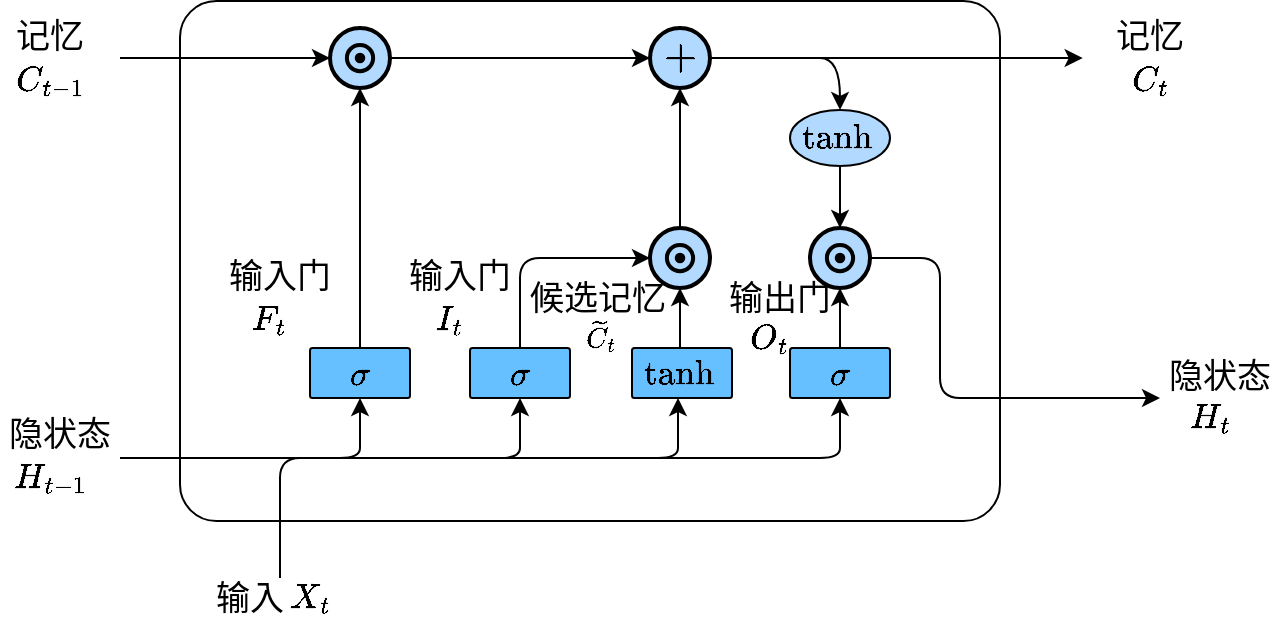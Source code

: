 <mxGraphModel dx="903" dy="663" grid="0" gridSize="10" guides="1" tooltips="1" connect="1" arrows="1" fold="1" page="1" pageScale="1.8" pageWidth="827" pageHeight="1169" math="1" shadow="0"><root><mxCell id="0"/><mxCell id="1" parent="0"/><mxCell id="Usa78mfqnxEJFx5QQ0PO-48" value="" style="rounded=1;whiteSpace=wrap;html=1;fillColor=none;arcSize=7;" parent="1" vertex="1"><mxGeometry x="230" y="171.5" width="410" height="260" as="geometry"/></mxCell><mxCell id="Usa78mfqnxEJFx5QQ0PO-62" style="edgeStyle=orthogonalEdgeStyle;rounded=0;orthogonalLoop=1;jettySize=auto;html=1;exitX=0.5;exitY=0;exitDx=0;exitDy=0;entryX=0.5;entryY=1;entryDx=0;entryDy=0;" parent="1" source="Usa78mfqnxEJFx5QQ0PO-10" target="Usa78mfqnxEJFx5QQ0PO-2" edge="1"><mxGeometry relative="1" as="geometry"/></mxCell><mxCell id="Usa78mfqnxEJFx5QQ0PO-10" value="`\sigma`" style="rounded=1;whiteSpace=wrap;html=1;arcSize=5;fillColor=light-dark(#66BFFF,#281D00);strokeColor=light-dark(#000000, #6d5100);fontFamily=Times New Roman;fontSize=17;" parent="1" vertex="1"><mxGeometry x="295" y="345" width="50" height="25" as="geometry"/></mxCell><mxCell id="Usa78mfqnxEJFx5QQ0PO-14" value="" style="group" parent="1" vertex="1" connectable="0"><mxGeometry x="305" y="185" width="30" height="30" as="geometry"/></mxCell><mxCell id="Usa78mfqnxEJFx5QQ0PO-2" value="" style="ellipse;whiteSpace=wrap;html=1;aspect=fixed;fillColor=light-dark(#B2D9FF,#B2D9FF);movable=1;resizable=1;rotatable=1;deletable=1;editable=1;locked=0;connectable=1;strokeWidth=2;" parent="Usa78mfqnxEJFx5QQ0PO-14" vertex="1"><mxGeometry width="30" height="30" as="geometry"/></mxCell><mxCell id="Usa78mfqnxEJFx5QQ0PO-11" value="" style="ellipse;whiteSpace=wrap;html=1;aspect=fixed;fillColor=light-dark(#B2D9FF,#B2D9FF);movable=1;resizable=1;rotatable=1;deletable=1;editable=1;locked=0;connectable=1;strokeWidth=2;" parent="Usa78mfqnxEJFx5QQ0PO-14" vertex="1"><mxGeometry x="8.438" y="8.438" width="13.125" height="13.125" as="geometry"/></mxCell><mxCell id="Usa78mfqnxEJFx5QQ0PO-13" value="" style="ellipse;whiteSpace=wrap;html=1;aspect=fixed;fillColor=light-dark(#000000,#B2D9FF);movable=1;resizable=1;rotatable=1;deletable=1;editable=1;locked=0;connectable=1;strokeWidth=2;" parent="Usa78mfqnxEJFx5QQ0PO-14" vertex="1"><mxGeometry x="13.365" y="13.358" width="3.277" height="3.277" as="geometry"/></mxCell><mxCell id="Usa78mfqnxEJFx5QQ0PO-63" style="edgeStyle=orthogonalEdgeStyle;rounded=1;orthogonalLoop=1;jettySize=auto;html=1;entryX=0;entryY=0.5;entryDx=0;entryDy=0;exitX=0.5;exitY=0;exitDx=0;exitDy=0;curved=0;" parent="1" target="Usa78mfqnxEJFx5QQ0PO-20" edge="1"><mxGeometry relative="1" as="geometry"><mxPoint x="400" y="350" as="sourcePoint"/><Array as="points"><mxPoint x="400" y="300"/></Array></mxGeometry></mxCell><mxCell id="Usa78mfqnxEJFx5QQ0PO-64" style="edgeStyle=orthogonalEdgeStyle;rounded=0;orthogonalLoop=1;jettySize=auto;html=1;entryX=0.5;entryY=1;entryDx=0;entryDy=0;" parent="1" target="Usa78mfqnxEJFx5QQ0PO-20" edge="1"><mxGeometry relative="1" as="geometry"><mxPoint x="480" y="346" as="sourcePoint"/></mxGeometry></mxCell><mxCell id="Usa78mfqnxEJFx5QQ0PO-17" value="`tanh`" style="rounded=1;whiteSpace=wrap;html=1;arcSize=5;fillColor=light-dark(#66BFFF,#281D00);strokeColor=light-dark(#000000, #6d5100);fontFamily=Times New Roman;fontSize=17;" parent="1" vertex="1"><mxGeometry x="456" y="345" width="50" height="25" as="geometry"/></mxCell><mxCell id="Usa78mfqnxEJFx5QQ0PO-65" style="edgeStyle=orthogonalEdgeStyle;rounded=0;orthogonalLoop=1;jettySize=auto;html=1;exitX=0.5;exitY=0;exitDx=0;exitDy=0;entryX=0.5;entryY=1;entryDx=0;entryDy=0;" parent="1" source="Usa78mfqnxEJFx5QQ0PO-18" target="Usa78mfqnxEJFx5QQ0PO-26" edge="1"><mxGeometry relative="1" as="geometry"/></mxCell><mxCell id="Usa78mfqnxEJFx5QQ0PO-18" value="`\sigma`" style="rounded=1;whiteSpace=wrap;html=1;arcSize=5;fillColor=light-dark(#66BFFF,#281D00);strokeColor=light-dark(#000000, #6d5100);fontFamily=Times New Roman;fontSize=17;" parent="1" vertex="1"><mxGeometry x="535" y="345" width="50" height="25" as="geometry"/></mxCell><mxCell id="Usa78mfqnxEJFx5QQ0PO-19" value="" style="group" parent="1" vertex="1" connectable="0"><mxGeometry x="465" y="285" width="30" height="30" as="geometry"/></mxCell><mxCell id="Usa78mfqnxEJFx5QQ0PO-20" value="" style="ellipse;whiteSpace=wrap;html=1;aspect=fixed;fillColor=light-dark(#B2D9FF,#B2D9FF);movable=1;resizable=1;rotatable=1;deletable=1;editable=1;locked=0;connectable=1;strokeWidth=2;" parent="Usa78mfqnxEJFx5QQ0PO-19" vertex="1"><mxGeometry width="30" height="30" as="geometry"/></mxCell><mxCell id="Usa78mfqnxEJFx5QQ0PO-21" value="" style="ellipse;whiteSpace=wrap;html=1;aspect=fixed;fillColor=light-dark(#B2D9FF,#B2D9FF);movable=1;resizable=1;rotatable=1;deletable=1;editable=1;locked=0;connectable=1;strokeWidth=2;" parent="Usa78mfqnxEJFx5QQ0PO-19" vertex="1"><mxGeometry x="8.438" y="8.438" width="13.125" height="13.125" as="geometry"/></mxCell><mxCell id="Usa78mfqnxEJFx5QQ0PO-22" value="" style="ellipse;whiteSpace=wrap;html=1;aspect=fixed;fillColor=light-dark(#000000,#B2D9FF);movable=1;resizable=1;rotatable=1;deletable=1;editable=1;locked=0;connectable=1;strokeWidth=2;" parent="Usa78mfqnxEJFx5QQ0PO-19" vertex="1"><mxGeometry x="13.365" y="13.358" width="3.277" height="3.277" as="geometry"/></mxCell><mxCell id="Usa78mfqnxEJFx5QQ0PO-67" style="edgeStyle=orthogonalEdgeStyle;rounded=0;orthogonalLoop=1;jettySize=auto;html=1;entryX=0.5;entryY=0;entryDx=0;entryDy=0;" parent="1" source="Usa78mfqnxEJFx5QQ0PO-24" target="Usa78mfqnxEJFx5QQ0PO-26" edge="1"><mxGeometry relative="1" as="geometry"/></mxCell><mxCell id="Usa78mfqnxEJFx5QQ0PO-24" value="`tanh`" style="ellipse;whiteSpace=wrap;html=1;fillColor=light-dark(#B2D9FF,#B2D9FF);fontSize=17;fontFamily=Times New Roman;" parent="1" vertex="1"><mxGeometry x="535" y="226" width="50" height="28" as="geometry"/></mxCell><mxCell id="Usa78mfqnxEJFx5QQ0PO-25" value="" style="group" parent="1" vertex="1" connectable="0"><mxGeometry x="545" y="285" width="30" height="30" as="geometry"/></mxCell><mxCell id="Usa78mfqnxEJFx5QQ0PO-68" style="edgeStyle=orthogonalEdgeStyle;rounded=1;orthogonalLoop=1;jettySize=auto;html=1;exitX=1;exitY=0.5;exitDx=0;exitDy=0;curved=0;" parent="Usa78mfqnxEJFx5QQ0PO-25" source="Usa78mfqnxEJFx5QQ0PO-26" edge="1"><mxGeometry relative="1" as="geometry"><mxPoint x="175" y="85" as="targetPoint"/><Array as="points"><mxPoint x="65" y="15"/><mxPoint x="65" y="85"/></Array></mxGeometry></mxCell><mxCell id="Usa78mfqnxEJFx5QQ0PO-26" value="" style="ellipse;whiteSpace=wrap;html=1;aspect=fixed;fillColor=light-dark(#B2D9FF,#B2D9FF);movable=1;resizable=1;rotatable=1;deletable=1;editable=1;locked=0;connectable=1;strokeWidth=2;" parent="Usa78mfqnxEJFx5QQ0PO-25" vertex="1"><mxGeometry width="30" height="30" as="geometry"/></mxCell><mxCell id="Usa78mfqnxEJFx5QQ0PO-27" value="" style="ellipse;whiteSpace=wrap;html=1;aspect=fixed;fillColor=light-dark(#B2D9FF,#B2D9FF);movable=1;resizable=1;rotatable=1;deletable=1;editable=1;locked=0;connectable=1;strokeWidth=2;" parent="Usa78mfqnxEJFx5QQ0PO-25" vertex="1"><mxGeometry x="8.438" y="8.438" width="13.125" height="13.125" as="geometry"/></mxCell><mxCell id="Usa78mfqnxEJFx5QQ0PO-28" value="" style="ellipse;whiteSpace=wrap;html=1;aspect=fixed;fillColor=light-dark(#000000,#B2D9FF);movable=1;resizable=1;rotatable=1;deletable=1;editable=1;locked=0;connectable=1;strokeWidth=2;" parent="Usa78mfqnxEJFx5QQ0PO-25" vertex="1"><mxGeometry x="13.365" y="13.358" width="3.277" height="3.277" as="geometry"/></mxCell><mxCell id="Usa78mfqnxEJFx5QQ0PO-29" value="" style="group;fontFamily=Times New Roman;fontSize=16;strokeWidth=4;" parent="1" vertex="1" connectable="0"><mxGeometry x="465" y="185" width="30" height="30" as="geometry"/></mxCell><mxCell id="Usa78mfqnxEJFx5QQ0PO-35" style="edgeStyle=orthogonalEdgeStyle;rounded=0;orthogonalLoop=1;jettySize=auto;html=1;" parent="Usa78mfqnxEJFx5QQ0PO-29" source="Usa78mfqnxEJFx5QQ0PO-30" edge="1"><mxGeometry relative="1" as="geometry"><mxPoint x="216.333" y="15" as="targetPoint"/></mxGeometry></mxCell><mxCell id="Usa78mfqnxEJFx5QQ0PO-30" value="&lt;font style=&quot;font-size: 18px;&quot;&gt;`+`&lt;/font&gt;" style="ellipse;whiteSpace=wrap;html=1;aspect=fixed;fillColor=light-dark(#B2D9FF,#B2D9FF);movable=1;resizable=1;rotatable=1;deletable=1;editable=1;locked=0;connectable=1;strokeWidth=2;" parent="Usa78mfqnxEJFx5QQ0PO-29" vertex="1"><mxGeometry width="30" height="30" as="geometry"/></mxCell><mxCell id="Usa78mfqnxEJFx5QQ0PO-33" value="" style="endArrow=classic;html=1;rounded=0;entryX=0;entryY=0.5;entryDx=0;entryDy=0;" parent="1" target="Usa78mfqnxEJFx5QQ0PO-2" edge="1"><mxGeometry width="50" height="50" relative="1" as="geometry"><mxPoint x="200" y="200" as="sourcePoint"/><mxPoint x="300" y="200" as="targetPoint"/></mxGeometry></mxCell><mxCell id="Usa78mfqnxEJFx5QQ0PO-34" style="edgeStyle=orthogonalEdgeStyle;rounded=0;orthogonalLoop=1;jettySize=auto;html=1;entryX=0;entryY=0.5;entryDx=0;entryDy=0;" parent="1" source="Usa78mfqnxEJFx5QQ0PO-2" target="Usa78mfqnxEJFx5QQ0PO-30" edge="1"><mxGeometry relative="1" as="geometry"/></mxCell><mxCell id="Usa78mfqnxEJFx5QQ0PO-36" value="" style="curved=1;endArrow=classic;html=1;rounded=0;exitX=1;exitY=0.5;exitDx=0;exitDy=0;entryX=0.5;entryY=0;entryDx=0;entryDy=0;" parent="1" source="Usa78mfqnxEJFx5QQ0PO-30" target="Usa78mfqnxEJFx5QQ0PO-24" edge="1"><mxGeometry width="50" height="50" relative="1" as="geometry"><mxPoint x="380" y="230" as="sourcePoint"/><mxPoint x="560" y="220" as="targetPoint"/><Array as="points"><mxPoint x="540" y="200"/><mxPoint x="560" y="200"/></Array></mxGeometry></mxCell><mxCell id="Usa78mfqnxEJFx5QQ0PO-40" value="" style="group" parent="1" vertex="1" connectable="0"><mxGeometry x="140" y="179.5" width="50" height="41" as="geometry"/></mxCell><mxCell id="Usa78mfqnxEJFx5QQ0PO-38" value="记忆" style="rounded=1;whiteSpace=wrap;html=1;fillColor=none;strokeColor=none;fontFamily=宋体;fontSize=17;" parent="Usa78mfqnxEJFx5QQ0PO-40" vertex="1"><mxGeometry width="50" height="20" as="geometry"/></mxCell><mxCell id="Usa78mfqnxEJFx5QQ0PO-39" value="`C_{t-1}`" style="rounded=1;whiteSpace=wrap;html=1;fillColor=none;strokeColor=none;fontFamily=Times New Roman;fontSize=17;" parent="Usa78mfqnxEJFx5QQ0PO-40" vertex="1"><mxGeometry y="21" width="50" height="20" as="geometry"/></mxCell><mxCell id="Usa78mfqnxEJFx5QQ0PO-41" value="" style="group" parent="1" vertex="1" connectable="0"><mxGeometry x="140" y="379" width="60" height="41" as="geometry"/></mxCell><mxCell id="Usa78mfqnxEJFx5QQ0PO-42" value="隐状态" style="rounded=1;whiteSpace=wrap;html=1;fillColor=none;strokeColor=none;fontFamily=宋体;fontSize=17;" parent="Usa78mfqnxEJFx5QQ0PO-41" vertex="1"><mxGeometry width="60" height="20" as="geometry"/></mxCell><mxCell id="Usa78mfqnxEJFx5QQ0PO-43" value="`H_{t-1}`" style="rounded=1;whiteSpace=wrap;html=1;fillColor=none;strokeColor=none;fontFamily=Times New Roman;fontSize=17;" parent="Usa78mfqnxEJFx5QQ0PO-41" vertex="1"><mxGeometry y="21" width="50" height="20" as="geometry"/></mxCell><mxCell id="Usa78mfqnxEJFx5QQ0PO-45" value="" style="endArrow=none;html=1;rounded=0;startFill=0;" parent="1" edge="1"><mxGeometry width="50" height="50" relative="1" as="geometry"><mxPoint x="200" y="400" as="sourcePoint"/><mxPoint x="540" y="400" as="targetPoint"/></mxGeometry></mxCell><mxCell id="Usa78mfqnxEJFx5QQ0PO-47" value="" style="curved=1;endArrow=classic;html=1;rounded=0;exitX=1;exitY=0.5;exitDx=0;exitDy=0;entryX=0.5;entryY=1;entryDx=0;entryDy=0;" parent="1" target="Usa78mfqnxEJFx5QQ0PO-18" edge="1"><mxGeometry width="50" height="50" relative="1" as="geometry"><mxPoint x="495" y="400" as="sourcePoint"/><mxPoint x="560" y="426" as="targetPoint"/><Array as="points"><mxPoint x="540" y="400"/><mxPoint x="560" y="400"/><mxPoint x="560" y="390"/></Array></mxGeometry></mxCell><mxCell id="Usa78mfqnxEJFx5QQ0PO-49" value="" style="curved=1;endArrow=classic;html=1;rounded=0;exitX=1;exitY=0.5;exitDx=0;exitDy=0;entryX=0.5;entryY=1;entryDx=0;entryDy=0;" parent="1" edge="1"><mxGeometry width="50" height="50" relative="1" as="geometry"><mxPoint x="414" y="400" as="sourcePoint"/><mxPoint x="479" y="370" as="targetPoint"/><Array as="points"><mxPoint x="459" y="400"/><mxPoint x="479" y="400"/><mxPoint x="479" y="390"/></Array></mxGeometry></mxCell><mxCell id="Usa78mfqnxEJFx5QQ0PO-50" value="" style="curved=1;endArrow=classic;html=1;rounded=0;exitX=1;exitY=0.5;exitDx=0;exitDy=0;entryX=0.5;entryY=1;entryDx=0;entryDy=0;" parent="1" edge="1"><mxGeometry width="50" height="50" relative="1" as="geometry"><mxPoint x="335" y="400" as="sourcePoint"/><mxPoint x="400" y="370" as="targetPoint"/><Array as="points"><mxPoint x="380" y="400"/><mxPoint x="400" y="400"/><mxPoint x="400" y="390"/></Array></mxGeometry></mxCell><mxCell id="Usa78mfqnxEJFx5QQ0PO-51" value="" style="curved=1;endArrow=classic;html=1;rounded=0;exitX=1;exitY=0.5;exitDx=0;exitDy=0;" parent="1" edge="1"><mxGeometry width="50" height="50" relative="1" as="geometry"><mxPoint x="255" y="400" as="sourcePoint"/><mxPoint x="320" y="370" as="targetPoint"/><Array as="points"><mxPoint x="300" y="400"/><mxPoint x="320" y="400"/><mxPoint x="320" y="390"/></Array></mxGeometry></mxCell><mxCell id="Usa78mfqnxEJFx5QQ0PO-55" value="" style="curved=0;endArrow=none;html=1;rounded=1;startSize=1;shadow=0;startFill=0;" parent="1" edge="1"><mxGeometry width="50" height="50" relative="1" as="geometry"><mxPoint x="280" y="460" as="sourcePoint"/><mxPoint x="310" y="400" as="targetPoint"/><Array as="points"><mxPoint x="280" y="400"/></Array></mxGeometry></mxCell><mxCell id="Usa78mfqnxEJFx5QQ0PO-60" value="" style="group" parent="1" vertex="1" connectable="0"><mxGeometry x="240" y="460" width="80" height="21" as="geometry"/></mxCell><mxCell id="Usa78mfqnxEJFx5QQ0PO-58" value="`X_t`" style="rounded=1;whiteSpace=wrap;html=1;fillColor=none;strokeColor=none;fontFamily=Times New Roman;fontSize=17;" parent="Usa78mfqnxEJFx5QQ0PO-60" vertex="1"><mxGeometry x="30" width="50" height="20" as="geometry"/></mxCell><mxCell id="Usa78mfqnxEJFx5QQ0PO-57" value="输入" style="rounded=1;whiteSpace=wrap;html=1;fillColor=none;strokeColor=none;fontFamily=宋体;fontSize=17;" parent="Usa78mfqnxEJFx5QQ0PO-60" vertex="1"><mxGeometry y="1" width="50" height="20" as="geometry"/></mxCell><mxCell id="Usa78mfqnxEJFx5QQ0PO-66" style="edgeStyle=orthogonalEdgeStyle;rounded=0;orthogonalLoop=1;jettySize=auto;html=1;exitX=0.5;exitY=0;exitDx=0;exitDy=0;entryX=0.5;entryY=1;entryDx=0;entryDy=0;" parent="1" source="Usa78mfqnxEJFx5QQ0PO-20" target="Usa78mfqnxEJFx5QQ0PO-30" edge="1"><mxGeometry relative="1" as="geometry"/></mxCell><mxCell id="Usa78mfqnxEJFx5QQ0PO-69" value="" style="group" parent="1" vertex="1" connectable="0"><mxGeometry x="250" y="300" width="60" height="41" as="geometry"/></mxCell><mxCell id="Usa78mfqnxEJFx5QQ0PO-70" value="输入门" style="rounded=1;whiteSpace=wrap;html=1;fillColor=none;strokeColor=none;fontFamily=宋体;fontSize=17;" parent="Usa78mfqnxEJFx5QQ0PO-69" vertex="1"><mxGeometry width="60" height="20" as="geometry"/></mxCell><mxCell id="Usa78mfqnxEJFx5QQ0PO-71" value="`F_t`" style="rounded=1;whiteSpace=wrap;html=1;fillColor=none;strokeColor=none;fontFamily=Times New Roman;fontSize=17;" parent="Usa78mfqnxEJFx5QQ0PO-69" vertex="1"><mxGeometry y="21" width="50" height="20" as="geometry"/></mxCell><mxCell id="Usa78mfqnxEJFx5QQ0PO-72" value="" style="group" parent="1" vertex="1" connectable="0"><mxGeometry x="340" y="300" width="60" height="41" as="geometry"/></mxCell><mxCell id="Usa78mfqnxEJFx5QQ0PO-73" value="输入门" style="rounded=1;whiteSpace=wrap;html=1;fillColor=none;strokeColor=none;fontFamily=宋体;fontSize=17;" parent="Usa78mfqnxEJFx5QQ0PO-72" vertex="1"><mxGeometry width="60" height="20" as="geometry"/></mxCell><mxCell id="Usa78mfqnxEJFx5QQ0PO-74" value="`I_t`" style="rounded=1;whiteSpace=wrap;html=1;fillColor=none;strokeColor=none;fontFamily=Times New Roman;fontSize=17;" parent="Usa78mfqnxEJFx5QQ0PO-72" vertex="1"><mxGeometry y="21" width="50" height="20" as="geometry"/></mxCell><mxCell id="Usa78mfqnxEJFx5QQ0PO-75" value="" style="group" parent="1" vertex="1" connectable="0"><mxGeometry x="414" y="310.5" width="60" height="41" as="geometry"/></mxCell><mxCell id="Usa78mfqnxEJFx5QQ0PO-76" value="候选记忆" style="rounded=1;whiteSpace=wrap;html=1;fillColor=none;strokeColor=none;fontFamily=宋体;fontSize=17;" parent="Usa78mfqnxEJFx5QQ0PO-75" vertex="1"><mxGeometry x="-10" width="70" height="20" as="geometry"/></mxCell><mxCell id="Usa78mfqnxEJFx5QQ0PO-78" value="" style="group" parent="1" vertex="1" connectable="0"><mxGeometry x="500" y="310.5" width="60" height="41" as="geometry"/></mxCell><mxCell id="Usa78mfqnxEJFx5QQ0PO-79" value="输出门" style="rounded=1;whiteSpace=wrap;html=1;fillColor=none;strokeColor=none;fontFamily=宋体;fontSize=17;" parent="Usa78mfqnxEJFx5QQ0PO-78" vertex="1"><mxGeometry width="60" height="20" as="geometry"/></mxCell><mxCell id="Usa78mfqnxEJFx5QQ0PO-80" value="`O_t`" style="rounded=1;whiteSpace=wrap;html=1;fillColor=none;strokeColor=none;fontFamily=Times New Roman;fontSize=17;" parent="Usa78mfqnxEJFx5QQ0PO-78" vertex="1"><mxGeometry y="19" width="50" height="20" as="geometry"/></mxCell><mxCell id="Usa78mfqnxEJFx5QQ0PO-81" value="`\tilde{C}_{t}`" style="text;html=1;align=center;verticalAlign=middle;resizable=0;points=[];autosize=1;strokeColor=none;fillColor=none;" parent="1" vertex="1"><mxGeometry x="395" y="323.5" width="90" height="30" as="geometry"/></mxCell><mxCell id="Usa78mfqnxEJFx5QQ0PO-87" value="`\sigma`" style="rounded=1;whiteSpace=wrap;html=1;arcSize=5;fillColor=light-dark(#66BFFF,#281D00);strokeColor=light-dark(#000000, #6d5100);fontFamily=Times New Roman;fontSize=17;" parent="1" vertex="1"><mxGeometry x="375" y="345" width="50" height="25" as="geometry"/></mxCell><mxCell id="Usa78mfqnxEJFx5QQ0PO-88" value="" style="group" parent="1" vertex="1" connectable="0"><mxGeometry x="690" y="179.5" width="50" height="41" as="geometry"/></mxCell><mxCell id="Usa78mfqnxEJFx5QQ0PO-89" value="记忆" style="rounded=1;whiteSpace=wrap;html=1;fillColor=none;strokeColor=none;fontFamily=宋体;fontSize=17;" parent="Usa78mfqnxEJFx5QQ0PO-88" vertex="1"><mxGeometry width="50" height="20" as="geometry"/></mxCell><mxCell id="Usa78mfqnxEJFx5QQ0PO-90" value="`C_{t}`" style="rounded=1;whiteSpace=wrap;html=1;fillColor=none;strokeColor=none;fontFamily=Times New Roman;fontSize=17;" parent="Usa78mfqnxEJFx5QQ0PO-88" vertex="1"><mxGeometry y="21" width="50" height="20" as="geometry"/></mxCell><mxCell id="Usa78mfqnxEJFx5QQ0PO-91" value="`H_{t}`" style="rounded=1;whiteSpace=wrap;html=1;fillColor=none;strokeColor=none;fontFamily=Times New Roman;fontSize=17;" parent="1" vertex="1"><mxGeometry x="720" y="370" width="50" height="20" as="geometry"/></mxCell><mxCell id="Usa78mfqnxEJFx5QQ0PO-92" value="隐状态" style="rounded=1;whiteSpace=wrap;html=1;fillColor=none;strokeColor=none;fontFamily=宋体;fontSize=17;" parent="1" vertex="1"><mxGeometry x="720" y="350" width="60" height="20" as="geometry"/></mxCell></root></mxGraphModel>